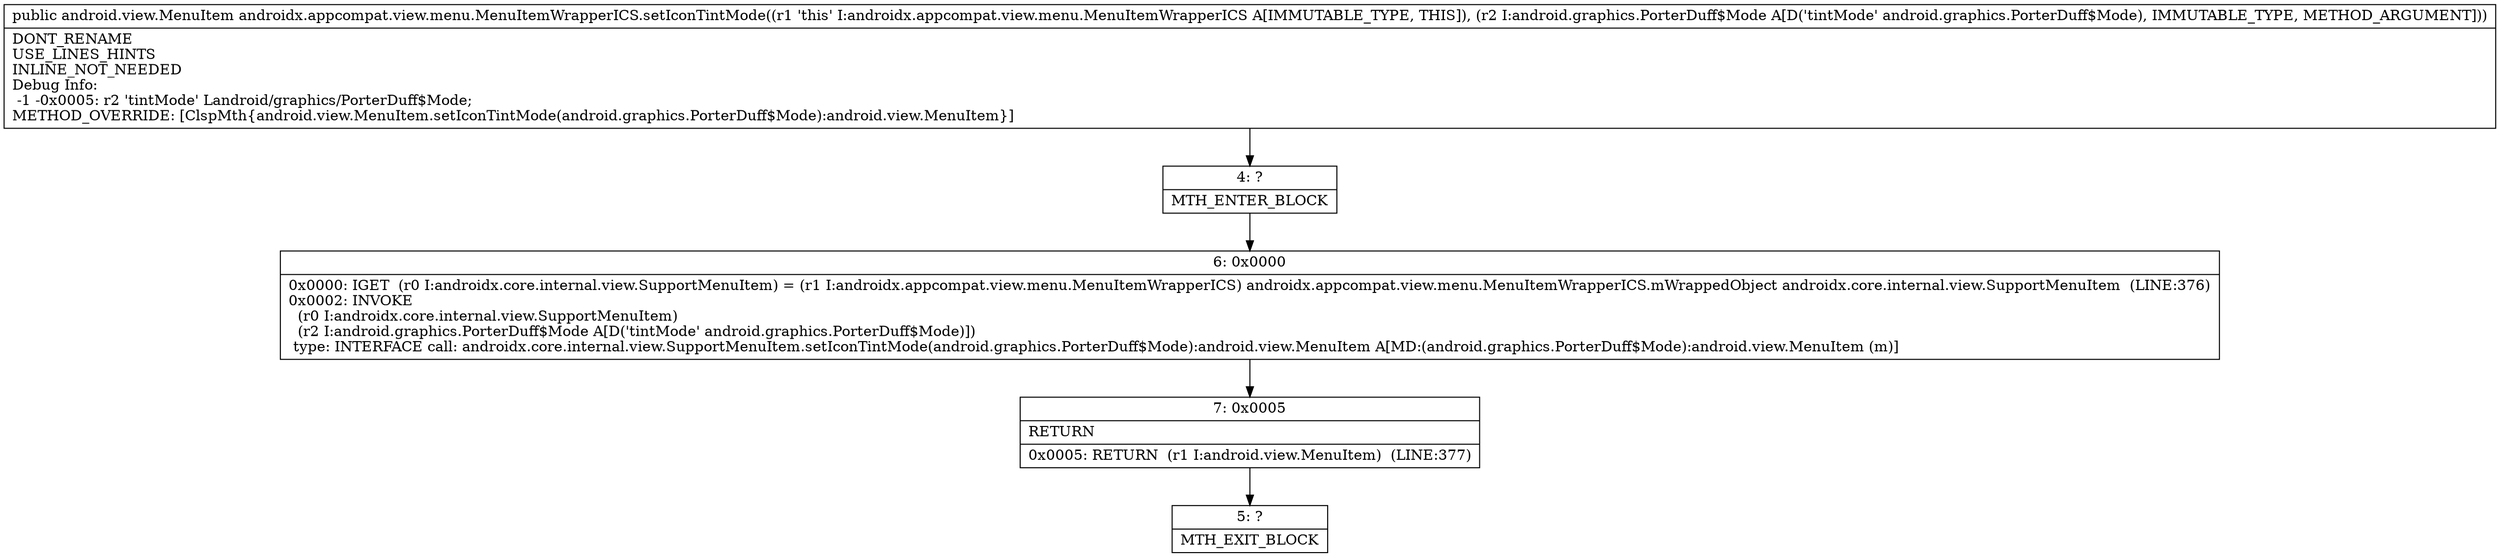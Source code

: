 digraph "CFG forandroidx.appcompat.view.menu.MenuItemWrapperICS.setIconTintMode(Landroid\/graphics\/PorterDuff$Mode;)Landroid\/view\/MenuItem;" {
Node_4 [shape=record,label="{4\:\ ?|MTH_ENTER_BLOCK\l}"];
Node_6 [shape=record,label="{6\:\ 0x0000|0x0000: IGET  (r0 I:androidx.core.internal.view.SupportMenuItem) = (r1 I:androidx.appcompat.view.menu.MenuItemWrapperICS) androidx.appcompat.view.menu.MenuItemWrapperICS.mWrappedObject androidx.core.internal.view.SupportMenuItem  (LINE:376)\l0x0002: INVOKE  \l  (r0 I:androidx.core.internal.view.SupportMenuItem)\l  (r2 I:android.graphics.PorterDuff$Mode A[D('tintMode' android.graphics.PorterDuff$Mode)])\l type: INTERFACE call: androidx.core.internal.view.SupportMenuItem.setIconTintMode(android.graphics.PorterDuff$Mode):android.view.MenuItem A[MD:(android.graphics.PorterDuff$Mode):android.view.MenuItem (m)]\l}"];
Node_7 [shape=record,label="{7\:\ 0x0005|RETURN\l|0x0005: RETURN  (r1 I:android.view.MenuItem)  (LINE:377)\l}"];
Node_5 [shape=record,label="{5\:\ ?|MTH_EXIT_BLOCK\l}"];
MethodNode[shape=record,label="{public android.view.MenuItem androidx.appcompat.view.menu.MenuItemWrapperICS.setIconTintMode((r1 'this' I:androidx.appcompat.view.menu.MenuItemWrapperICS A[IMMUTABLE_TYPE, THIS]), (r2 I:android.graphics.PorterDuff$Mode A[D('tintMode' android.graphics.PorterDuff$Mode), IMMUTABLE_TYPE, METHOD_ARGUMENT]))  | DONT_RENAME\lUSE_LINES_HINTS\lINLINE_NOT_NEEDED\lDebug Info:\l  \-1 \-0x0005: r2 'tintMode' Landroid\/graphics\/PorterDuff$Mode;\lMETHOD_OVERRIDE: [ClspMth\{android.view.MenuItem.setIconTintMode(android.graphics.PorterDuff$Mode):android.view.MenuItem\}]\l}"];
MethodNode -> Node_4;Node_4 -> Node_6;
Node_6 -> Node_7;
Node_7 -> Node_5;
}

